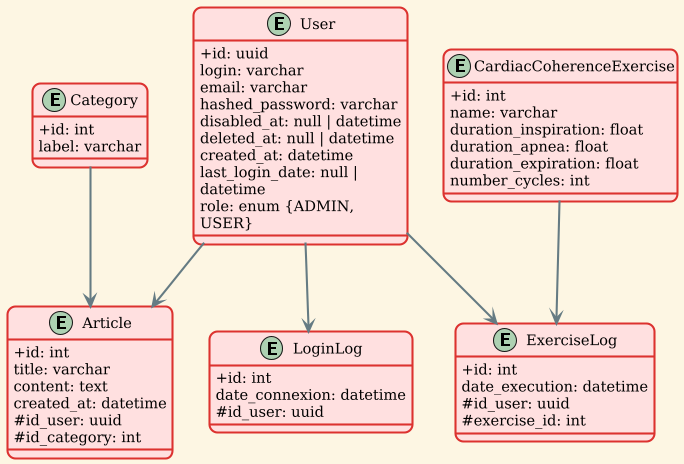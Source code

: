 @startuml
skinparam classAttributeIconSize 0
skinparam linetype polyline
!theme sunlust

entity User {
   + id: uuid
   login: varchar
   email: varchar
   hashed_password: varchar
   disabled_at: null | datetime
   deleted_at: null | datetime
   created_at: datetime
   last_login_date: null | datetime
   role: enum {ADMIN, USER}
}

entity Article {
   + id: int
   title: varchar
   content: text
   created_at: datetime
   # id_user: uuid
   # id_category: int
}

entity Category {
   + id: int
   label: varchar
}

entity LoginLog {
   + id: int
   date_connexion: datetime
   # id_user: uuid
}

entity CardiacCoherenceExercise {
   + id: int
   name: varchar
   duration_inspiration: float
   duration_apnea: float
   duration_expiration: float
   number_cycles: int
}

entity ExerciseLog {
   + id: int
   date_execution: datetime
   # id_user: uuid
   # exercise_id: int
}

User -down-> Article
User -down-> LoginLog
User -down-> ExerciseLog
Category -down-> Article
CardiacCoherenceExercise -down-> ExerciseLog
@enduml
